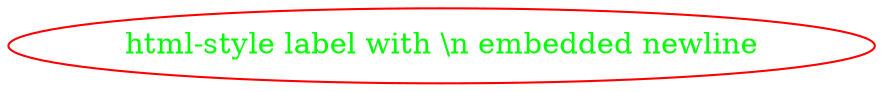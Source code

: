 digraph graph_38
{
	node_38
	[
		color = red
		fontcolor = green
		label = <html-style label with \n embedded newline>
	]
}
